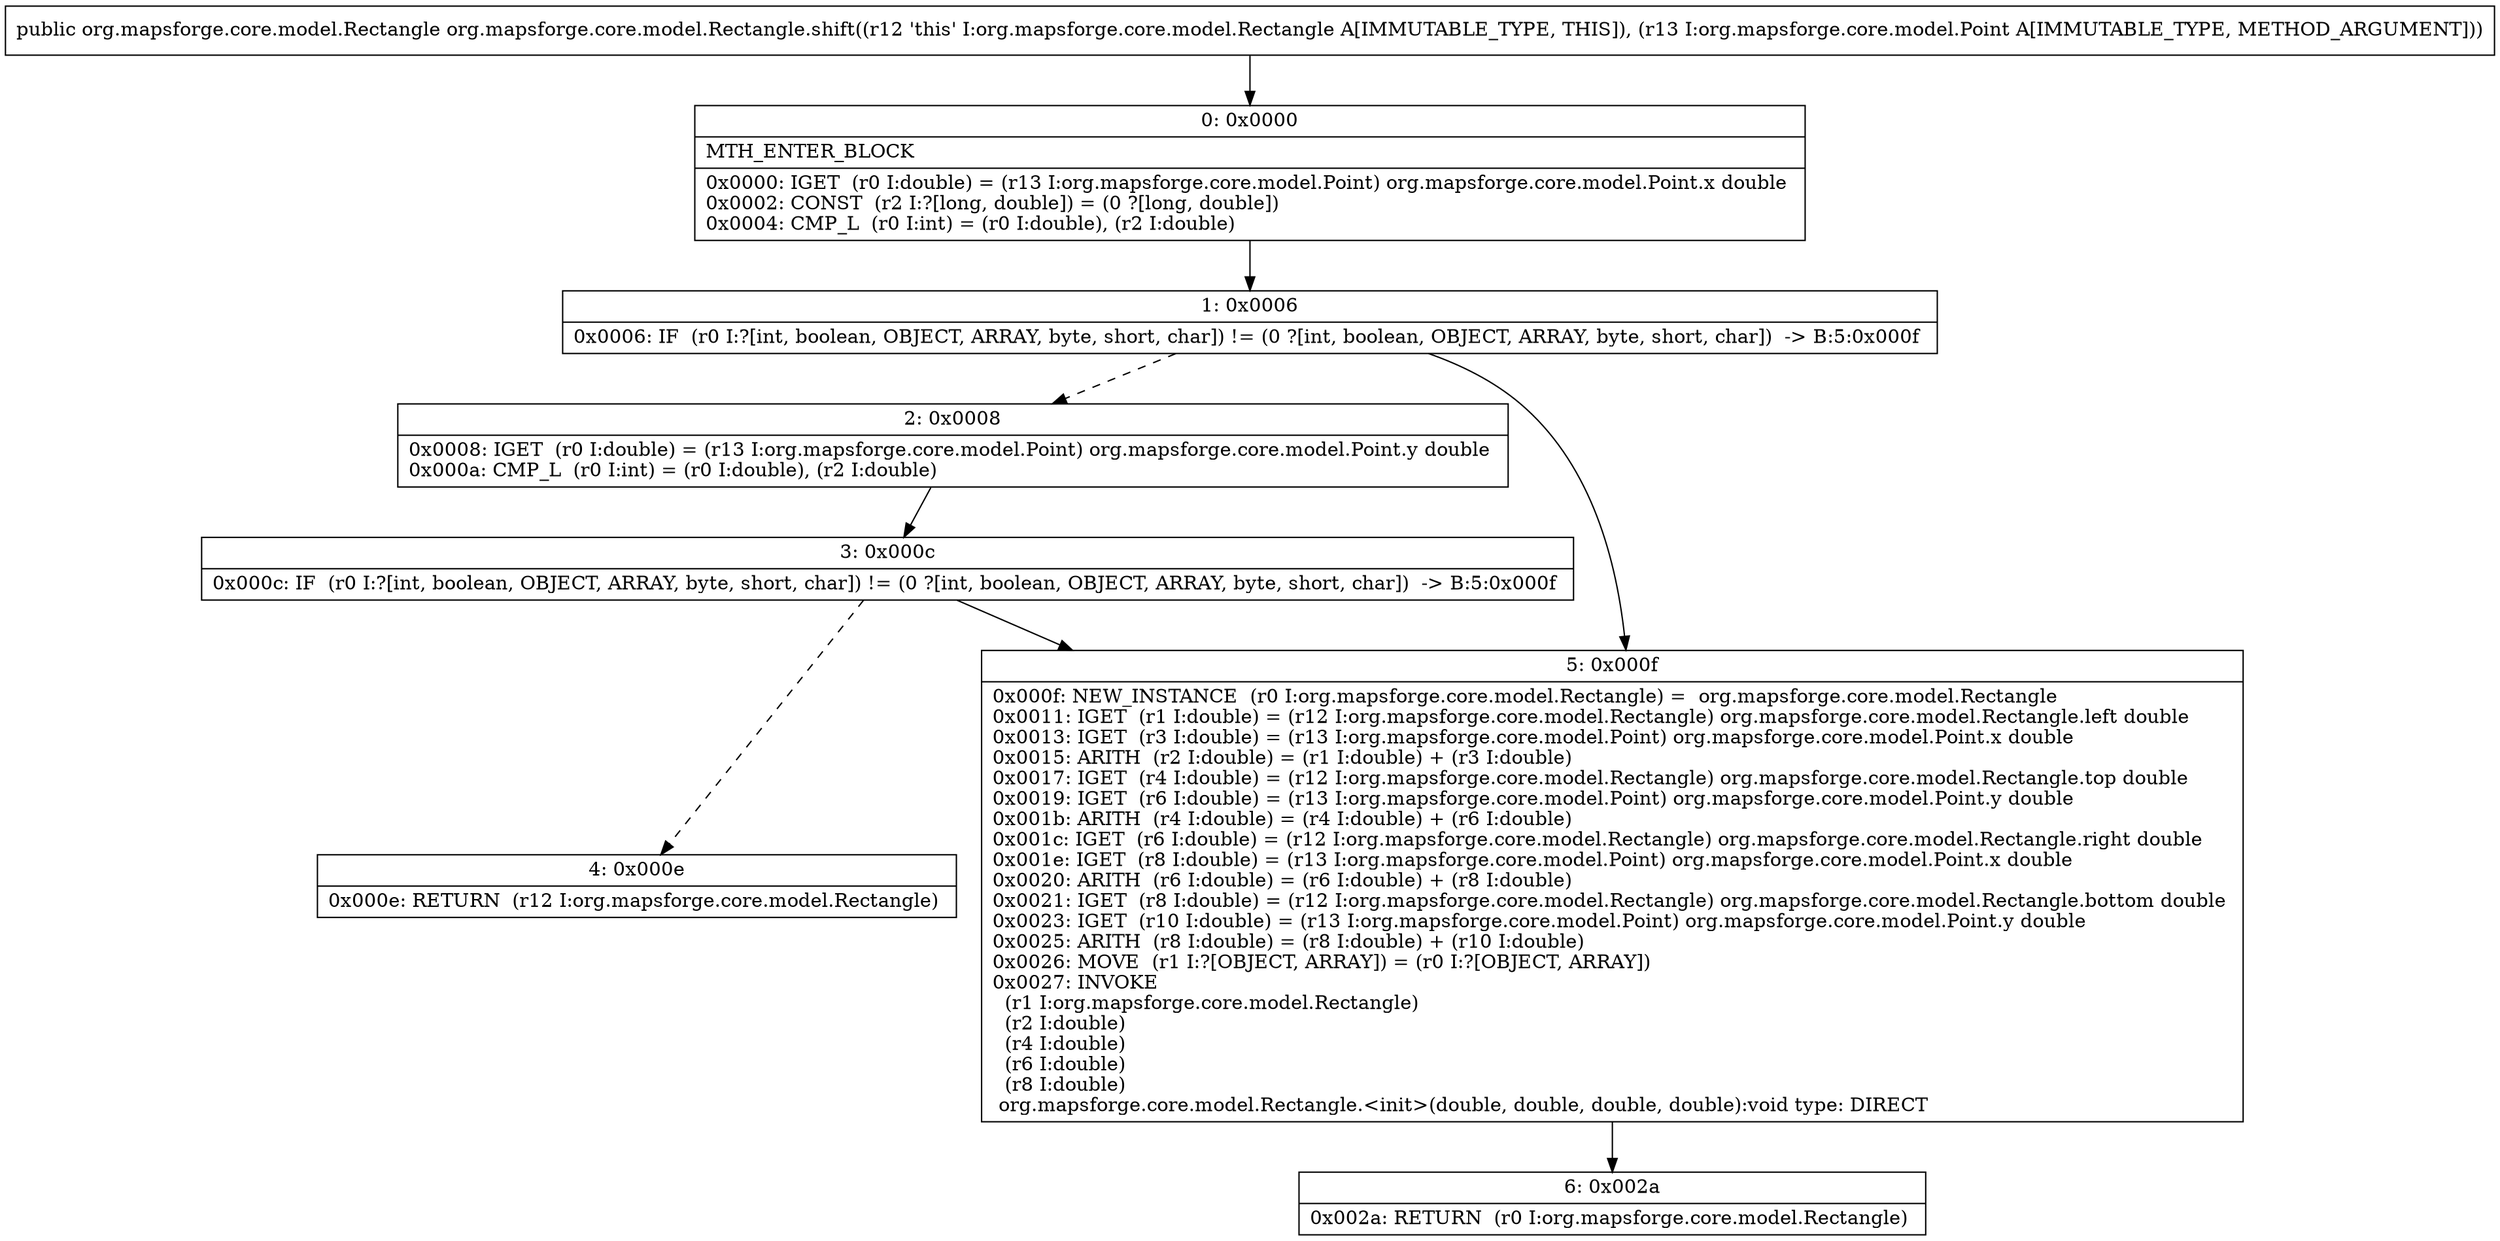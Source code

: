 digraph "CFG fororg.mapsforge.core.model.Rectangle.shift(Lorg\/mapsforge\/core\/model\/Point;)Lorg\/mapsforge\/core\/model\/Rectangle;" {
Node_0 [shape=record,label="{0\:\ 0x0000|MTH_ENTER_BLOCK\l|0x0000: IGET  (r0 I:double) = (r13 I:org.mapsforge.core.model.Point) org.mapsforge.core.model.Point.x double \l0x0002: CONST  (r2 I:?[long, double]) = (0 ?[long, double]) \l0x0004: CMP_L  (r0 I:int) = (r0 I:double), (r2 I:double) \l}"];
Node_1 [shape=record,label="{1\:\ 0x0006|0x0006: IF  (r0 I:?[int, boolean, OBJECT, ARRAY, byte, short, char]) != (0 ?[int, boolean, OBJECT, ARRAY, byte, short, char])  \-\> B:5:0x000f \l}"];
Node_2 [shape=record,label="{2\:\ 0x0008|0x0008: IGET  (r0 I:double) = (r13 I:org.mapsforge.core.model.Point) org.mapsforge.core.model.Point.y double \l0x000a: CMP_L  (r0 I:int) = (r0 I:double), (r2 I:double) \l}"];
Node_3 [shape=record,label="{3\:\ 0x000c|0x000c: IF  (r0 I:?[int, boolean, OBJECT, ARRAY, byte, short, char]) != (0 ?[int, boolean, OBJECT, ARRAY, byte, short, char])  \-\> B:5:0x000f \l}"];
Node_4 [shape=record,label="{4\:\ 0x000e|0x000e: RETURN  (r12 I:org.mapsforge.core.model.Rectangle) \l}"];
Node_5 [shape=record,label="{5\:\ 0x000f|0x000f: NEW_INSTANCE  (r0 I:org.mapsforge.core.model.Rectangle) =  org.mapsforge.core.model.Rectangle \l0x0011: IGET  (r1 I:double) = (r12 I:org.mapsforge.core.model.Rectangle) org.mapsforge.core.model.Rectangle.left double \l0x0013: IGET  (r3 I:double) = (r13 I:org.mapsforge.core.model.Point) org.mapsforge.core.model.Point.x double \l0x0015: ARITH  (r2 I:double) = (r1 I:double) + (r3 I:double) \l0x0017: IGET  (r4 I:double) = (r12 I:org.mapsforge.core.model.Rectangle) org.mapsforge.core.model.Rectangle.top double \l0x0019: IGET  (r6 I:double) = (r13 I:org.mapsforge.core.model.Point) org.mapsforge.core.model.Point.y double \l0x001b: ARITH  (r4 I:double) = (r4 I:double) + (r6 I:double) \l0x001c: IGET  (r6 I:double) = (r12 I:org.mapsforge.core.model.Rectangle) org.mapsforge.core.model.Rectangle.right double \l0x001e: IGET  (r8 I:double) = (r13 I:org.mapsforge.core.model.Point) org.mapsforge.core.model.Point.x double \l0x0020: ARITH  (r6 I:double) = (r6 I:double) + (r8 I:double) \l0x0021: IGET  (r8 I:double) = (r12 I:org.mapsforge.core.model.Rectangle) org.mapsforge.core.model.Rectangle.bottom double \l0x0023: IGET  (r10 I:double) = (r13 I:org.mapsforge.core.model.Point) org.mapsforge.core.model.Point.y double \l0x0025: ARITH  (r8 I:double) = (r8 I:double) + (r10 I:double) \l0x0026: MOVE  (r1 I:?[OBJECT, ARRAY]) = (r0 I:?[OBJECT, ARRAY]) \l0x0027: INVOKE  \l  (r1 I:org.mapsforge.core.model.Rectangle)\l  (r2 I:double)\l  (r4 I:double)\l  (r6 I:double)\l  (r8 I:double)\l org.mapsforge.core.model.Rectangle.\<init\>(double, double, double, double):void type: DIRECT \l}"];
Node_6 [shape=record,label="{6\:\ 0x002a|0x002a: RETURN  (r0 I:org.mapsforge.core.model.Rectangle) \l}"];
MethodNode[shape=record,label="{public org.mapsforge.core.model.Rectangle org.mapsforge.core.model.Rectangle.shift((r12 'this' I:org.mapsforge.core.model.Rectangle A[IMMUTABLE_TYPE, THIS]), (r13 I:org.mapsforge.core.model.Point A[IMMUTABLE_TYPE, METHOD_ARGUMENT])) }"];
MethodNode -> Node_0;
Node_0 -> Node_1;
Node_1 -> Node_2[style=dashed];
Node_1 -> Node_5;
Node_2 -> Node_3;
Node_3 -> Node_4[style=dashed];
Node_3 -> Node_5;
Node_5 -> Node_6;
}


